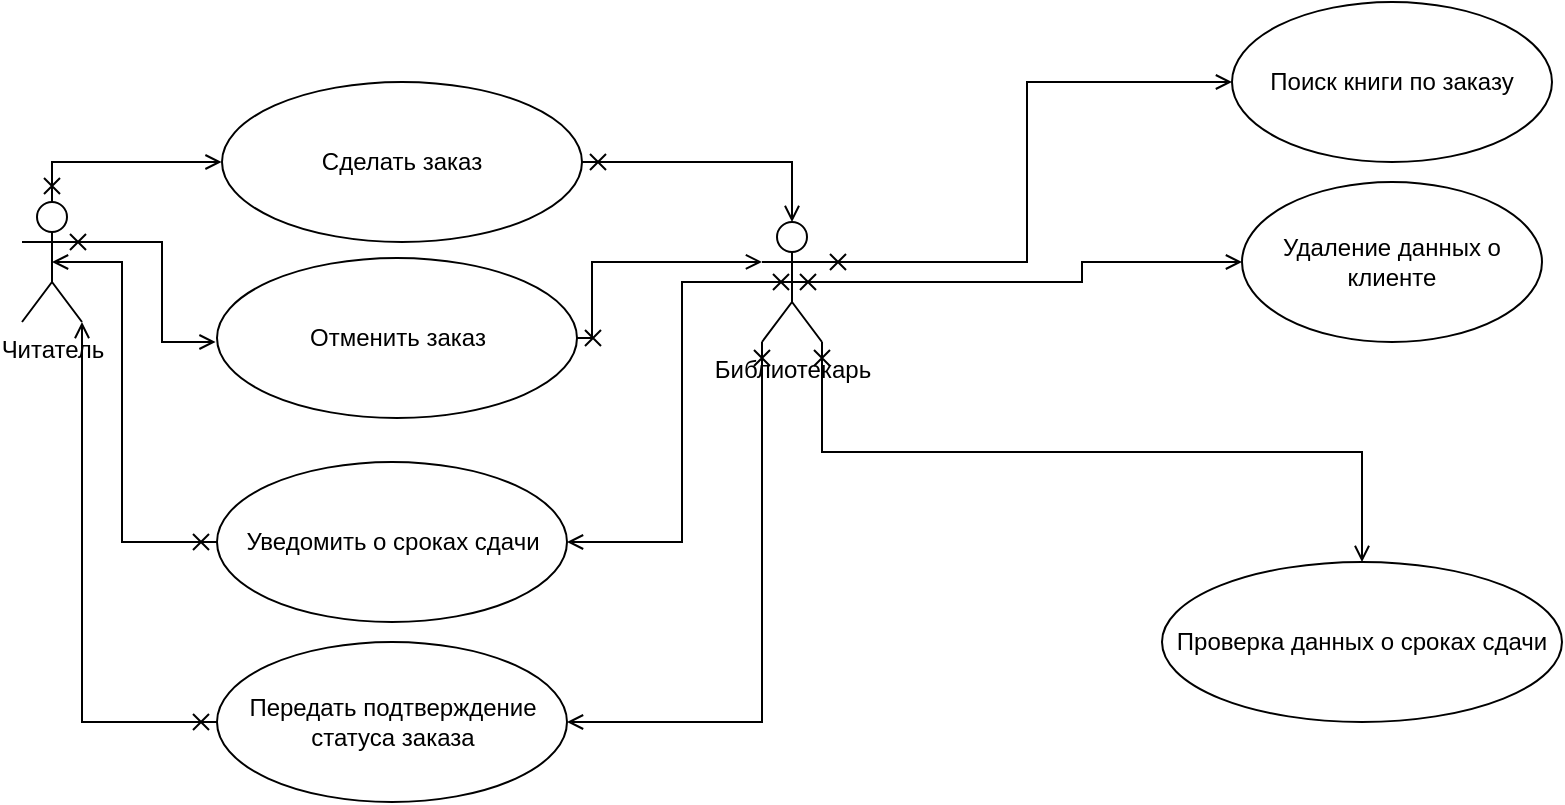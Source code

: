 <mxfile version="24.2.1" type="device">
  <diagram name="Страница — 1" id="hkn43C2hHXiVWJsXLN0N">
    <mxGraphModel dx="988" dy="523" grid="1" gridSize="10" guides="1" tooltips="1" connect="1" arrows="1" fold="1" page="1" pageScale="1" pageWidth="583" pageHeight="827" math="0" shadow="0">
      <root>
        <mxCell id="0" />
        <mxCell id="1" parent="0" />
        <mxCell id="an5Z5J0pkEpVs_l8PtT2-15" style="edgeStyle=orthogonalEdgeStyle;rounded=0;orthogonalLoop=1;jettySize=auto;html=1;exitX=0.5;exitY=0;exitDx=0;exitDy=0;exitPerimeter=0;endArrow=open;endFill=0;startArrow=cross;startFill=0;entryX=-0.001;entryY=0.511;entryDx=0;entryDy=0;entryPerimeter=0;" parent="1" source="eKhRr3B1XAOLILvqetzO-1" target="an5Z5J0pkEpVs_l8PtT2-7" edge="1">
          <mxGeometry relative="1" as="geometry">
            <Array as="points">
              <mxPoint x="65" y="270" />
              <mxPoint x="150" y="270" />
            </Array>
          </mxGeometry>
        </mxCell>
        <mxCell id="eKhRr3B1XAOLILvqetzO-1" value="Читатель" style="shape=umlActor;verticalLabelPosition=bottom;verticalAlign=top;html=1;outlineConnect=0;" parent="1" vertex="1">
          <mxGeometry x="50" y="290" width="30" height="60" as="geometry" />
        </mxCell>
        <mxCell id="an5Z5J0pkEpVs_l8PtT2-7" value="Сделать заказ" style="ellipse;whiteSpace=wrap;html=1;" parent="1" vertex="1">
          <mxGeometry x="150" y="230" width="180" height="80" as="geometry" />
        </mxCell>
        <mxCell id="an5Z5J0pkEpVs_l8PtT2-8" value="Передать подтверждение статуса заказа" style="ellipse;whiteSpace=wrap;html=1;" parent="1" vertex="1">
          <mxGeometry x="147.5" y="510" width="175" height="80" as="geometry" />
        </mxCell>
        <mxCell id="an5Z5J0pkEpVs_l8PtT2-17" style="edgeStyle=orthogonalEdgeStyle;rounded=0;orthogonalLoop=1;jettySize=auto;html=1;exitX=0;exitY=1;exitDx=0;exitDy=0;exitPerimeter=0;entryX=1;entryY=0.5;entryDx=0;entryDy=0;endArrow=open;endFill=0;startArrow=cross;startFill=0;" parent="1" source="an5Z5J0pkEpVs_l8PtT2-9" target="an5Z5J0pkEpVs_l8PtT2-8" edge="1">
          <mxGeometry relative="1" as="geometry" />
        </mxCell>
        <mxCell id="an5Z5J0pkEpVs_l8PtT2-28" style="edgeStyle=orthogonalEdgeStyle;rounded=0;orthogonalLoop=1;jettySize=auto;html=1;exitX=1;exitY=0.333;exitDx=0;exitDy=0;exitPerimeter=0;entryX=0;entryY=0.5;entryDx=0;entryDy=0;endArrow=open;endFill=0;startArrow=cross;startFill=0;" parent="1" source="an5Z5J0pkEpVs_l8PtT2-9" target="an5Z5J0pkEpVs_l8PtT2-27" edge="1">
          <mxGeometry relative="1" as="geometry" />
        </mxCell>
        <mxCell id="an5Z5J0pkEpVs_l8PtT2-31" style="edgeStyle=orthogonalEdgeStyle;rounded=0;orthogonalLoop=1;jettySize=auto;html=1;exitX=0.5;exitY=0.5;exitDx=0;exitDy=0;exitPerimeter=0;entryX=0;entryY=0.5;entryDx=0;entryDy=0;endArrow=open;endFill=0;startArrow=cross;startFill=0;" parent="1" source="an5Z5J0pkEpVs_l8PtT2-9" target="an5Z5J0pkEpVs_l8PtT2-30" edge="1">
          <mxGeometry relative="1" as="geometry">
            <Array as="points">
              <mxPoint x="580" y="330" />
              <mxPoint x="580" y="320" />
            </Array>
          </mxGeometry>
        </mxCell>
        <mxCell id="an5Z5J0pkEpVs_l8PtT2-40" style="edgeStyle=orthogonalEdgeStyle;rounded=0;orthogonalLoop=1;jettySize=auto;html=1;exitX=1;exitY=1;exitDx=0;exitDy=0;exitPerimeter=0;entryX=0.5;entryY=0;entryDx=0;entryDy=0;endArrow=open;endFill=0;startArrow=cross;startFill=0;" parent="1" source="an5Z5J0pkEpVs_l8PtT2-9" target="an5Z5J0pkEpVs_l8PtT2-36" edge="1">
          <mxGeometry relative="1" as="geometry" />
        </mxCell>
        <mxCell id="an5Z5J0pkEpVs_l8PtT2-9" value="Библиотекарь" style="shape=umlActor;verticalLabelPosition=bottom;verticalAlign=top;html=1;outlineConnect=0;" parent="1" vertex="1">
          <mxGeometry x="420" y="300" width="30" height="60" as="geometry" />
        </mxCell>
        <mxCell id="an5Z5J0pkEpVs_l8PtT2-18" style="edgeStyle=orthogonalEdgeStyle;rounded=0;orthogonalLoop=1;jettySize=auto;html=1;entryX=1;entryY=1;entryDx=0;entryDy=0;entryPerimeter=0;endArrow=open;endFill=0;startArrow=cross;startFill=0;exitX=0;exitY=0.5;exitDx=0;exitDy=0;" parent="1" target="eKhRr3B1XAOLILvqetzO-1" edge="1" source="an5Z5J0pkEpVs_l8PtT2-8">
          <mxGeometry relative="1" as="geometry">
            <mxPoint x="150" y="500" as="sourcePoint" />
          </mxGeometry>
        </mxCell>
        <mxCell id="an5Z5J0pkEpVs_l8PtT2-27" value="Поиск книги по заказу" style="ellipse;whiteSpace=wrap;html=1;" parent="1" vertex="1">
          <mxGeometry x="655" y="190" width="160" height="80" as="geometry" />
        </mxCell>
        <mxCell id="an5Z5J0pkEpVs_l8PtT2-30" value="Удаление данных о клиенте" style="ellipse;whiteSpace=wrap;html=1;" parent="1" vertex="1">
          <mxGeometry x="660" y="280" width="150" height="80" as="geometry" />
        </mxCell>
        <mxCell id="an5Z5J0pkEpVs_l8PtT2-36" value="Проверка данных о сроках сдачи" style="ellipse;whiteSpace=wrap;html=1;" parent="1" vertex="1">
          <mxGeometry x="620" y="470" width="200" height="80" as="geometry" />
        </mxCell>
        <mxCell id="9iFMbr6CGy9B2aUeOUEn-2" value="Отменить заказ" style="ellipse;whiteSpace=wrap;html=1;" vertex="1" parent="1">
          <mxGeometry x="147.5" y="318" width="180" height="80" as="geometry" />
        </mxCell>
        <mxCell id="9iFMbr6CGy9B2aUeOUEn-4" style="edgeStyle=orthogonalEdgeStyle;rounded=0;orthogonalLoop=1;jettySize=auto;html=1;endArrow=open;endFill=0;startArrow=cross;startFill=0;entryX=-0.004;entryY=0.532;entryDx=0;entryDy=0;entryPerimeter=0;" edge="1" parent="1" target="9iFMbr6CGy9B2aUeOUEn-2">
          <mxGeometry relative="1" as="geometry">
            <mxPoint x="70" y="310" as="sourcePoint" />
            <mxPoint x="137.5" y="350" as="targetPoint" />
            <Array as="points">
              <mxPoint x="120" y="310" />
              <mxPoint x="120" y="360" />
              <mxPoint x="147" y="360" />
            </Array>
          </mxGeometry>
        </mxCell>
        <mxCell id="9iFMbr6CGy9B2aUeOUEn-6" style="edgeStyle=orthogonalEdgeStyle;rounded=0;orthogonalLoop=1;jettySize=auto;html=1;exitX=1;exitY=0.5;exitDx=0;exitDy=0;endArrow=open;endFill=0;startArrow=cross;startFill=0;entryX=0.5;entryY=0;entryDx=0;entryDy=0;entryPerimeter=0;" edge="1" parent="1" source="an5Z5J0pkEpVs_l8PtT2-7" target="an5Z5J0pkEpVs_l8PtT2-9">
          <mxGeometry relative="1" as="geometry">
            <mxPoint x="350" y="270" as="sourcePoint" />
            <mxPoint x="435" y="251" as="targetPoint" />
            <Array as="points">
              <mxPoint x="435" y="270" />
            </Array>
          </mxGeometry>
        </mxCell>
        <mxCell id="9iFMbr6CGy9B2aUeOUEn-7" style="edgeStyle=orthogonalEdgeStyle;rounded=0;orthogonalLoop=1;jettySize=auto;html=1;exitX=1;exitY=0.5;exitDx=0;exitDy=0;endArrow=open;endFill=0;startArrow=cross;startFill=0;entryX=0;entryY=0.333;entryDx=0;entryDy=0;entryPerimeter=0;" edge="1" parent="1" source="9iFMbr6CGy9B2aUeOUEn-2" target="an5Z5J0pkEpVs_l8PtT2-9">
          <mxGeometry relative="1" as="geometry">
            <mxPoint x="335" y="368" as="sourcePoint" />
            <mxPoint x="420" y="349" as="targetPoint" />
            <Array as="points">
              <mxPoint x="335" y="358" />
              <mxPoint x="335" y="320" />
            </Array>
          </mxGeometry>
        </mxCell>
        <mxCell id="9iFMbr6CGy9B2aUeOUEn-8" value="Уведомить о сроках сдачи" style="ellipse;whiteSpace=wrap;html=1;" vertex="1" parent="1">
          <mxGeometry x="147.5" y="420" width="175" height="80" as="geometry" />
        </mxCell>
        <mxCell id="9iFMbr6CGy9B2aUeOUEn-9" style="edgeStyle=orthogonalEdgeStyle;rounded=0;orthogonalLoop=1;jettySize=auto;html=1;entryX=1;entryY=0.5;entryDx=0;entryDy=0;endArrow=open;endFill=0;startArrow=cross;startFill=0;" edge="1" parent="1" target="9iFMbr6CGy9B2aUeOUEn-8">
          <mxGeometry relative="1" as="geometry">
            <mxPoint x="437.5" y="330" as="sourcePoint" />
            <mxPoint x="340" y="460" as="targetPoint" />
            <Array as="points">
              <mxPoint x="380" y="330" />
              <mxPoint x="380" y="460" />
            </Array>
          </mxGeometry>
        </mxCell>
        <mxCell id="9iFMbr6CGy9B2aUeOUEn-10" style="edgeStyle=orthogonalEdgeStyle;rounded=0;orthogonalLoop=1;jettySize=auto;html=1;endArrow=open;endFill=0;startArrow=cross;startFill=0;exitX=0;exitY=0.5;exitDx=0;exitDy=0;entryX=0.5;entryY=0.5;entryDx=0;entryDy=0;entryPerimeter=0;" edge="1" parent="1" source="9iFMbr6CGy9B2aUeOUEn-8" target="eKhRr3B1XAOLILvqetzO-1">
          <mxGeometry relative="1" as="geometry">
            <mxPoint x="162.5" y="470" as="sourcePoint" />
            <mxPoint x="80" y="330" as="targetPoint" />
            <Array as="points">
              <mxPoint x="100" y="460" />
              <mxPoint x="100" y="320" />
            </Array>
          </mxGeometry>
        </mxCell>
      </root>
    </mxGraphModel>
  </diagram>
</mxfile>
